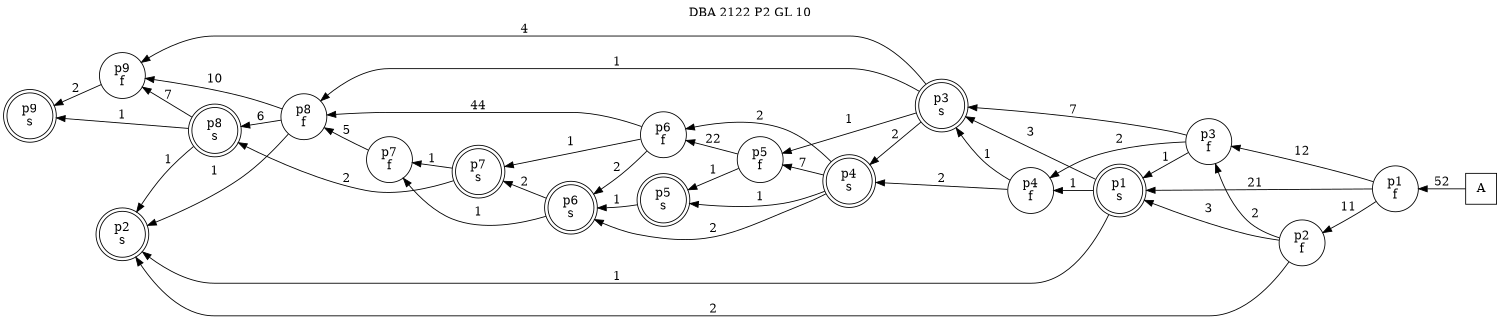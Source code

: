 digraph DBA_2122_P2_GL_10_GOOD {
labelloc="tl"
label= " DBA 2122 P2 GL 10 "
rankdir="RL";
graph [ size=" 10 , 10 !"]

"A" [shape="square" label="A"]
"p1_f" [shape="circle" label="p1
f"]
"p1_s" [shape="doublecircle" label="p1
s"]
"p2_f" [shape="circle" label="p2
f"]
"p2_s" [shape="doublecircle" label="p2
s"]
"p3_f" [shape="circle" label="p3
f"]
"p3_s" [shape="doublecircle" label="p3
s"]
"p4_f" [shape="circle" label="p4
f"]
"p4_s" [shape="doublecircle" label="p4
s"]
"p5_f" [shape="circle" label="p5
f"]
"p6_f" [shape="circle" label="p6
f"]
"p6_s" [shape="doublecircle" label="p6
s"]
"p5_s" [shape="doublecircle" label="p5
s"]
"p7_s" [shape="doublecircle" label="p7
s"]
"p7_f" [shape="circle" label="p7
f"]
"p8_f" [shape="circle" label="p8
f"]
"p8_s" [shape="doublecircle" label="p8
s"]
"p9_f" [shape="circle" label="p9
f"]
"p9_s" [shape="doublecircle" label="p9
s"]
"A" -> "p1_f" [ label=52]
"p1_f" -> "p1_s" [ label=21]
"p1_f" -> "p2_f" [ label=11]
"p1_f" -> "p3_f" [ label=12]
"p1_s" -> "p2_s" [ label=1]
"p1_s" -> "p3_s" [ label=3]
"p1_s" -> "p4_f" [ label=1]
"p2_f" -> "p1_s" [ label=3]
"p2_f" -> "p2_s" [ label=2]
"p2_f" -> "p3_f" [ label=2]
"p3_f" -> "p1_s" [ label=1]
"p3_f" -> "p3_s" [ label=7]
"p3_f" -> "p4_f" [ label=2]
"p3_s" -> "p4_s" [ label=2]
"p3_s" -> "p5_f" [ label=1]
"p3_s" -> "p8_f" [ label=1]
"p3_s" -> "p9_f" [ label=4]
"p4_f" -> "p3_s" [ label=1]
"p4_f" -> "p4_s" [ label=2]
"p4_s" -> "p5_f" [ label=7]
"p4_s" -> "p6_f" [ label=2]
"p4_s" -> "p6_s" [ label=2]
"p4_s" -> "p5_s" [ label=1]
"p5_f" -> "p6_f" [ label=22]
"p5_f" -> "p5_s" [ label=1]
"p6_f" -> "p6_s" [ label=2]
"p6_f" -> "p7_s" [ label=1]
"p6_f" -> "p8_f" [ label=44]
"p6_s" -> "p7_s" [ label=2]
"p6_s" -> "p7_f" [ label=1]
"p5_s" -> "p6_s" [ label=1]
"p7_s" -> "p7_f" [ label=1]
"p7_s" -> "p8_s" [ label=2]
"p7_f" -> "p8_f" [ label=5]
"p8_f" -> "p2_s" [ label=1]
"p8_f" -> "p8_s" [ label=6]
"p8_f" -> "p9_f" [ label=10]
"p8_s" -> "p2_s" [ label=1]
"p8_s" -> "p9_f" [ label=7]
"p8_s" -> "p9_s" [ label=1]
"p9_f" -> "p9_s" [ label=2]
}
